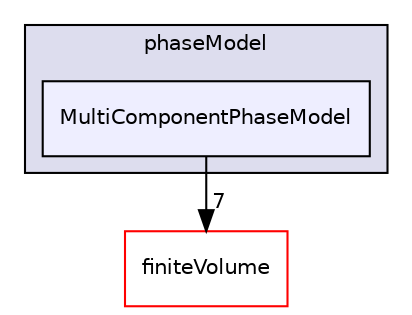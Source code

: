 digraph "src/phaseSystemModels/reactingEulerFoam/phaseSystems/phaseModel/MultiComponentPhaseModel" {
  bgcolor=transparent;
  compound=true
  node [ fontsize="10", fontname="Helvetica"];
  edge [ labelfontsize="10", labelfontname="Helvetica"];
  subgraph clusterdir_4215db06b45072fc38364f35455e65ba {
    graph [ bgcolor="#ddddee", pencolor="black", label="phaseModel" fontname="Helvetica", fontsize="10", URL="dir_4215db06b45072fc38364f35455e65ba.html"]
  dir_9c31861d8995ad402943bae789141f0f [shape=box, label="MultiComponentPhaseModel", style="filled", fillcolor="#eeeeff", pencolor="black", URL="dir_9c31861d8995ad402943bae789141f0f.html"];
  }
  dir_9bd15774b555cf7259a6fa18f99fe99b [shape=box label="finiteVolume" color="red" URL="dir_9bd15774b555cf7259a6fa18f99fe99b.html"];
  dir_9c31861d8995ad402943bae789141f0f->dir_9bd15774b555cf7259a6fa18f99fe99b [headlabel="7", labeldistance=1.5 headhref="dir_003228_000814.html"];
}

